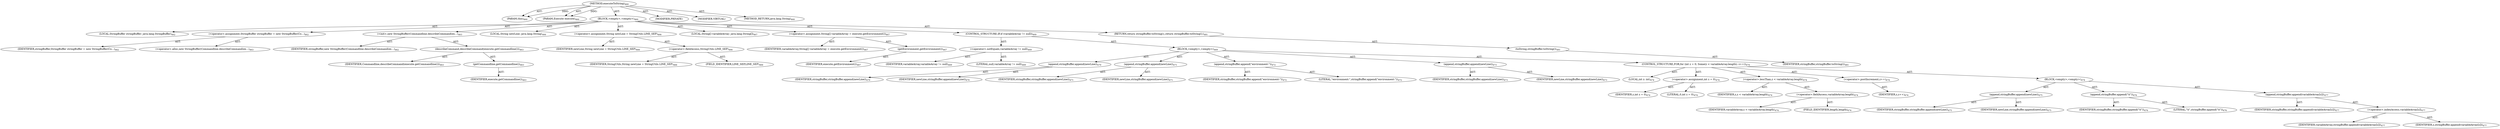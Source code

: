 digraph "executeToString" {  
"111669149705" [label = <(METHOD,executeToString)<SUB>460</SUB>> ]
"115964117031" [label = <(PARAM,this)<SUB>460</SUB>> ]
"115964117032" [label = <(PARAM,Execute execute)<SUB>460</SUB>> ]
"25769803846" [label = <(BLOCK,&lt;empty&gt;,&lt;empty&gt;)<SUB>460</SUB>> ]
"94489280539" [label = <(LOCAL,StringBuffer stringBuffer: java.lang.StringBuffer)<SUB>462</SUB>> ]
"30064771359" [label = <(&lt;operator&gt;.assignment,StringBuffer stringBuffer = new StringBuffer(Co...)<SUB>462</SUB>> ]
"68719476996" [label = <(IDENTIFIER,stringBuffer,StringBuffer stringBuffer = new StringBuffer(Co...)<SUB>462</SUB>> ]
"30064771360" [label = <(&lt;operator&gt;.alloc,new StringBuffer(Commandline.describeCommand(ex...)<SUB>463</SUB>> ]
"30064771361" [label = <(&lt;init&gt;,new StringBuffer(Commandline.describeCommand(ex...)<SUB>463</SUB>> ]
"68719476997" [label = <(IDENTIFIER,stringBuffer,new StringBuffer(Commandline.describeCommand(ex...)<SUB>462</SUB>> ]
"30064771362" [label = <(describeCommand,describeCommand(execute.getCommandline()))<SUB>463</SUB>> ]
"68719476998" [label = <(IDENTIFIER,Commandline,describeCommand(execute.getCommandline()))<SUB>463</SUB>> ]
"30064771363" [label = <(getCommandline,getCommandline())<SUB>463</SUB>> ]
"68719476999" [label = <(IDENTIFIER,execute,getCommandline())<SUB>463</SUB>> ]
"94489280540" [label = <(LOCAL,String newLine: java.lang.String)<SUB>466</SUB>> ]
"30064771364" [label = <(&lt;operator&gt;.assignment,String newLine = StringUtils.LINE_SEP)<SUB>466</SUB>> ]
"68719477000" [label = <(IDENTIFIER,newLine,String newLine = StringUtils.LINE_SEP)<SUB>466</SUB>> ]
"30064771365" [label = <(&lt;operator&gt;.fieldAccess,StringUtils.LINE_SEP)<SUB>466</SUB>> ]
"68719477001" [label = <(IDENTIFIER,StringUtils,String newLine = StringUtils.LINE_SEP)<SUB>466</SUB>> ]
"55834574919" [label = <(FIELD_IDENTIFIER,LINE_SEP,LINE_SEP)<SUB>466</SUB>> ]
"94489280541" [label = <(LOCAL,String[] variableArray: java.lang.String[])<SUB>467</SUB>> ]
"30064771366" [label = <(&lt;operator&gt;.assignment,String[] variableArray = execute.getEnvironment())<SUB>467</SUB>> ]
"68719477002" [label = <(IDENTIFIER,variableArray,String[] variableArray = execute.getEnvironment())<SUB>467</SUB>> ]
"30064771367" [label = <(getEnvironment,getEnvironment())<SUB>467</SUB>> ]
"68719477003" [label = <(IDENTIFIER,execute,getEnvironment())<SUB>467</SUB>> ]
"47244640303" [label = <(CONTROL_STRUCTURE,IF,if (variableArray != null))<SUB>469</SUB>> ]
"30064771368" [label = <(&lt;operator&gt;.notEquals,variableArray != null)<SUB>469</SUB>> ]
"68719477004" [label = <(IDENTIFIER,variableArray,variableArray != null)<SUB>469</SUB>> ]
"90194313265" [label = <(LITERAL,null,variableArray != null)<SUB>469</SUB>> ]
"25769803847" [label = <(BLOCK,&lt;empty&gt;,&lt;empty&gt;)<SUB>469</SUB>> ]
"30064771369" [label = <(append,stringBuffer.append(newLine))<SUB>470</SUB>> ]
"68719477005" [label = <(IDENTIFIER,stringBuffer,stringBuffer.append(newLine))<SUB>470</SUB>> ]
"68719477006" [label = <(IDENTIFIER,newLine,stringBuffer.append(newLine))<SUB>470</SUB>> ]
"30064771370" [label = <(append,stringBuffer.append(newLine))<SUB>471</SUB>> ]
"68719477007" [label = <(IDENTIFIER,stringBuffer,stringBuffer.append(newLine))<SUB>471</SUB>> ]
"68719477008" [label = <(IDENTIFIER,newLine,stringBuffer.append(newLine))<SUB>471</SUB>> ]
"30064771371" [label = <(append,stringBuffer.append(&quot;environment:&quot;))<SUB>472</SUB>> ]
"68719477009" [label = <(IDENTIFIER,stringBuffer,stringBuffer.append(&quot;environment:&quot;))<SUB>472</SUB>> ]
"90194313266" [label = <(LITERAL,&quot;environment:&quot;,stringBuffer.append(&quot;environment:&quot;))<SUB>472</SUB>> ]
"30064771372" [label = <(append,stringBuffer.append(newLine))<SUB>473</SUB>> ]
"68719477010" [label = <(IDENTIFIER,stringBuffer,stringBuffer.append(newLine))<SUB>473</SUB>> ]
"68719477011" [label = <(IDENTIFIER,newLine,stringBuffer.append(newLine))<SUB>473</SUB>> ]
"47244640304" [label = <(CONTROL_STRUCTURE,FOR,for (int z = 0; Some(z &lt; variableArray.length); z++))<SUB>474</SUB>> ]
"94489280542" [label = <(LOCAL,int z: int)<SUB>474</SUB>> ]
"30064771373" [label = <(&lt;operator&gt;.assignment,int z = 0)<SUB>474</SUB>> ]
"68719477012" [label = <(IDENTIFIER,z,int z = 0)<SUB>474</SUB>> ]
"90194313267" [label = <(LITERAL,0,int z = 0)<SUB>474</SUB>> ]
"30064771374" [label = <(&lt;operator&gt;.lessThan,z &lt; variableArray.length)<SUB>474</SUB>> ]
"68719477013" [label = <(IDENTIFIER,z,z &lt; variableArray.length)<SUB>474</SUB>> ]
"30064771375" [label = <(&lt;operator&gt;.fieldAccess,variableArray.length)<SUB>474</SUB>> ]
"68719477014" [label = <(IDENTIFIER,variableArray,z &lt; variableArray.length)<SUB>474</SUB>> ]
"55834574920" [label = <(FIELD_IDENTIFIER,length,length)<SUB>474</SUB>> ]
"30064771376" [label = <(&lt;operator&gt;.postIncrement,z++)<SUB>474</SUB>> ]
"68719477015" [label = <(IDENTIFIER,z,z++)<SUB>474</SUB>> ]
"25769803848" [label = <(BLOCK,&lt;empty&gt;,&lt;empty&gt;)<SUB>474</SUB>> ]
"30064771377" [label = <(append,stringBuffer.append(newLine))<SUB>475</SUB>> ]
"68719477016" [label = <(IDENTIFIER,stringBuffer,stringBuffer.append(newLine))<SUB>475</SUB>> ]
"68719477017" [label = <(IDENTIFIER,newLine,stringBuffer.append(newLine))<SUB>475</SUB>> ]
"30064771378" [label = <(append,stringBuffer.append(&quot;\t&quot;))<SUB>476</SUB>> ]
"68719477018" [label = <(IDENTIFIER,stringBuffer,stringBuffer.append(&quot;\t&quot;))<SUB>476</SUB>> ]
"90194313268" [label = <(LITERAL,&quot;\t&quot;,stringBuffer.append(&quot;\t&quot;))<SUB>476</SUB>> ]
"30064771379" [label = <(append,stringBuffer.append(variableArray[z]))<SUB>477</SUB>> ]
"68719477019" [label = <(IDENTIFIER,stringBuffer,stringBuffer.append(variableArray[z]))<SUB>477</SUB>> ]
"30064771380" [label = <(&lt;operator&gt;.indexAccess,variableArray[z])<SUB>477</SUB>> ]
"68719477020" [label = <(IDENTIFIER,variableArray,stringBuffer.append(variableArray[z]))<SUB>477</SUB>> ]
"68719477021" [label = <(IDENTIFIER,z,stringBuffer.append(variableArray[z]))<SUB>477</SUB>> ]
"146028888067" [label = <(RETURN,return stringBuffer.toString();,return stringBuffer.toString();)<SUB>481</SUB>> ]
"30064771381" [label = <(toString,stringBuffer.toString())<SUB>481</SUB>> ]
"68719477022" [label = <(IDENTIFIER,stringBuffer,stringBuffer.toString())<SUB>481</SUB>> ]
"133143986220" [label = <(MODIFIER,PRIVATE)> ]
"133143986221" [label = <(MODIFIER,VIRTUAL)> ]
"128849018889" [label = <(METHOD_RETURN,java.lang.String)<SUB>460</SUB>> ]
  "111669149705" -> "115964117031"  [ label = "AST: "] 
  "111669149705" -> "115964117032"  [ label = "AST: "] 
  "111669149705" -> "25769803846"  [ label = "AST: "] 
  "111669149705" -> "133143986220"  [ label = "AST: "] 
  "111669149705" -> "133143986221"  [ label = "AST: "] 
  "111669149705" -> "128849018889"  [ label = "AST: "] 
  "25769803846" -> "94489280539"  [ label = "AST: "] 
  "25769803846" -> "30064771359"  [ label = "AST: "] 
  "25769803846" -> "30064771361"  [ label = "AST: "] 
  "25769803846" -> "94489280540"  [ label = "AST: "] 
  "25769803846" -> "30064771364"  [ label = "AST: "] 
  "25769803846" -> "94489280541"  [ label = "AST: "] 
  "25769803846" -> "30064771366"  [ label = "AST: "] 
  "25769803846" -> "47244640303"  [ label = "AST: "] 
  "25769803846" -> "146028888067"  [ label = "AST: "] 
  "30064771359" -> "68719476996"  [ label = "AST: "] 
  "30064771359" -> "30064771360"  [ label = "AST: "] 
  "30064771361" -> "68719476997"  [ label = "AST: "] 
  "30064771361" -> "30064771362"  [ label = "AST: "] 
  "30064771362" -> "68719476998"  [ label = "AST: "] 
  "30064771362" -> "30064771363"  [ label = "AST: "] 
  "30064771363" -> "68719476999"  [ label = "AST: "] 
  "30064771364" -> "68719477000"  [ label = "AST: "] 
  "30064771364" -> "30064771365"  [ label = "AST: "] 
  "30064771365" -> "68719477001"  [ label = "AST: "] 
  "30064771365" -> "55834574919"  [ label = "AST: "] 
  "30064771366" -> "68719477002"  [ label = "AST: "] 
  "30064771366" -> "30064771367"  [ label = "AST: "] 
  "30064771367" -> "68719477003"  [ label = "AST: "] 
  "47244640303" -> "30064771368"  [ label = "AST: "] 
  "47244640303" -> "25769803847"  [ label = "AST: "] 
  "30064771368" -> "68719477004"  [ label = "AST: "] 
  "30064771368" -> "90194313265"  [ label = "AST: "] 
  "25769803847" -> "30064771369"  [ label = "AST: "] 
  "25769803847" -> "30064771370"  [ label = "AST: "] 
  "25769803847" -> "30064771371"  [ label = "AST: "] 
  "25769803847" -> "30064771372"  [ label = "AST: "] 
  "25769803847" -> "47244640304"  [ label = "AST: "] 
  "30064771369" -> "68719477005"  [ label = "AST: "] 
  "30064771369" -> "68719477006"  [ label = "AST: "] 
  "30064771370" -> "68719477007"  [ label = "AST: "] 
  "30064771370" -> "68719477008"  [ label = "AST: "] 
  "30064771371" -> "68719477009"  [ label = "AST: "] 
  "30064771371" -> "90194313266"  [ label = "AST: "] 
  "30064771372" -> "68719477010"  [ label = "AST: "] 
  "30064771372" -> "68719477011"  [ label = "AST: "] 
  "47244640304" -> "94489280542"  [ label = "AST: "] 
  "47244640304" -> "30064771373"  [ label = "AST: "] 
  "47244640304" -> "30064771374"  [ label = "AST: "] 
  "47244640304" -> "30064771376"  [ label = "AST: "] 
  "47244640304" -> "25769803848"  [ label = "AST: "] 
  "30064771373" -> "68719477012"  [ label = "AST: "] 
  "30064771373" -> "90194313267"  [ label = "AST: "] 
  "30064771374" -> "68719477013"  [ label = "AST: "] 
  "30064771374" -> "30064771375"  [ label = "AST: "] 
  "30064771375" -> "68719477014"  [ label = "AST: "] 
  "30064771375" -> "55834574920"  [ label = "AST: "] 
  "30064771376" -> "68719477015"  [ label = "AST: "] 
  "25769803848" -> "30064771377"  [ label = "AST: "] 
  "25769803848" -> "30064771378"  [ label = "AST: "] 
  "25769803848" -> "30064771379"  [ label = "AST: "] 
  "30064771377" -> "68719477016"  [ label = "AST: "] 
  "30064771377" -> "68719477017"  [ label = "AST: "] 
  "30064771378" -> "68719477018"  [ label = "AST: "] 
  "30064771378" -> "90194313268"  [ label = "AST: "] 
  "30064771379" -> "68719477019"  [ label = "AST: "] 
  "30064771379" -> "30064771380"  [ label = "AST: "] 
  "30064771380" -> "68719477020"  [ label = "AST: "] 
  "30064771380" -> "68719477021"  [ label = "AST: "] 
  "146028888067" -> "30064771381"  [ label = "AST: "] 
  "30064771381" -> "68719477022"  [ label = "AST: "] 
  "111669149705" -> "115964117031"  [ label = "DDG: "] 
  "111669149705" -> "115964117032"  [ label = "DDG: "] 
}
